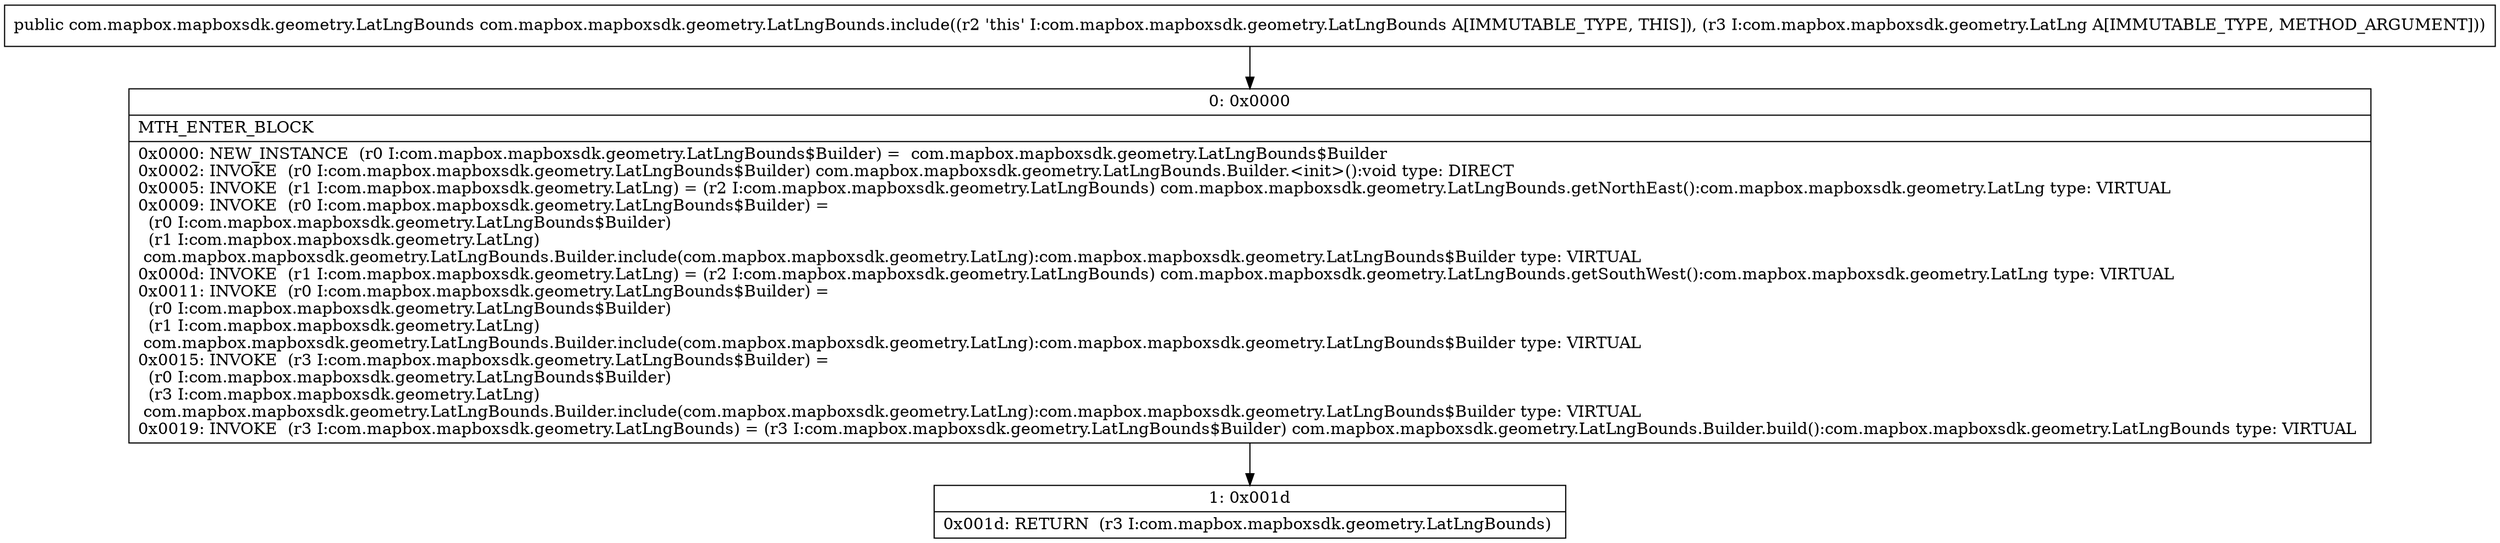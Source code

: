 digraph "CFG forcom.mapbox.mapboxsdk.geometry.LatLngBounds.include(Lcom\/mapbox\/mapboxsdk\/geometry\/LatLng;)Lcom\/mapbox\/mapboxsdk\/geometry\/LatLngBounds;" {
Node_0 [shape=record,label="{0\:\ 0x0000|MTH_ENTER_BLOCK\l|0x0000: NEW_INSTANCE  (r0 I:com.mapbox.mapboxsdk.geometry.LatLngBounds$Builder) =  com.mapbox.mapboxsdk.geometry.LatLngBounds$Builder \l0x0002: INVOKE  (r0 I:com.mapbox.mapboxsdk.geometry.LatLngBounds$Builder) com.mapbox.mapboxsdk.geometry.LatLngBounds.Builder.\<init\>():void type: DIRECT \l0x0005: INVOKE  (r1 I:com.mapbox.mapboxsdk.geometry.LatLng) = (r2 I:com.mapbox.mapboxsdk.geometry.LatLngBounds) com.mapbox.mapboxsdk.geometry.LatLngBounds.getNorthEast():com.mapbox.mapboxsdk.geometry.LatLng type: VIRTUAL \l0x0009: INVOKE  (r0 I:com.mapbox.mapboxsdk.geometry.LatLngBounds$Builder) = \l  (r0 I:com.mapbox.mapboxsdk.geometry.LatLngBounds$Builder)\l  (r1 I:com.mapbox.mapboxsdk.geometry.LatLng)\l com.mapbox.mapboxsdk.geometry.LatLngBounds.Builder.include(com.mapbox.mapboxsdk.geometry.LatLng):com.mapbox.mapboxsdk.geometry.LatLngBounds$Builder type: VIRTUAL \l0x000d: INVOKE  (r1 I:com.mapbox.mapboxsdk.geometry.LatLng) = (r2 I:com.mapbox.mapboxsdk.geometry.LatLngBounds) com.mapbox.mapboxsdk.geometry.LatLngBounds.getSouthWest():com.mapbox.mapboxsdk.geometry.LatLng type: VIRTUAL \l0x0011: INVOKE  (r0 I:com.mapbox.mapboxsdk.geometry.LatLngBounds$Builder) = \l  (r0 I:com.mapbox.mapboxsdk.geometry.LatLngBounds$Builder)\l  (r1 I:com.mapbox.mapboxsdk.geometry.LatLng)\l com.mapbox.mapboxsdk.geometry.LatLngBounds.Builder.include(com.mapbox.mapboxsdk.geometry.LatLng):com.mapbox.mapboxsdk.geometry.LatLngBounds$Builder type: VIRTUAL \l0x0015: INVOKE  (r3 I:com.mapbox.mapboxsdk.geometry.LatLngBounds$Builder) = \l  (r0 I:com.mapbox.mapboxsdk.geometry.LatLngBounds$Builder)\l  (r3 I:com.mapbox.mapboxsdk.geometry.LatLng)\l com.mapbox.mapboxsdk.geometry.LatLngBounds.Builder.include(com.mapbox.mapboxsdk.geometry.LatLng):com.mapbox.mapboxsdk.geometry.LatLngBounds$Builder type: VIRTUAL \l0x0019: INVOKE  (r3 I:com.mapbox.mapboxsdk.geometry.LatLngBounds) = (r3 I:com.mapbox.mapboxsdk.geometry.LatLngBounds$Builder) com.mapbox.mapboxsdk.geometry.LatLngBounds.Builder.build():com.mapbox.mapboxsdk.geometry.LatLngBounds type: VIRTUAL \l}"];
Node_1 [shape=record,label="{1\:\ 0x001d|0x001d: RETURN  (r3 I:com.mapbox.mapboxsdk.geometry.LatLngBounds) \l}"];
MethodNode[shape=record,label="{public com.mapbox.mapboxsdk.geometry.LatLngBounds com.mapbox.mapboxsdk.geometry.LatLngBounds.include((r2 'this' I:com.mapbox.mapboxsdk.geometry.LatLngBounds A[IMMUTABLE_TYPE, THIS]), (r3 I:com.mapbox.mapboxsdk.geometry.LatLng A[IMMUTABLE_TYPE, METHOD_ARGUMENT])) }"];
MethodNode -> Node_0;
Node_0 -> Node_1;
}

